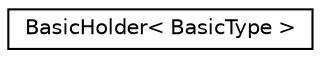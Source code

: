 digraph "Graphical Class Hierarchy"
{
  edge [fontname="Helvetica",fontsize="10",labelfontname="Helvetica",labelfontsize="10"];
  node [fontname="Helvetica",fontsize="10",shape=record];
  rankdir="LR";
  Node0 [label="BasicHolder\< BasicType \>",height=0.2,width=0.4,color="black", fillcolor="white", style="filled",URL="$classkaldi_1_1BasicHolder.html",tooltip="BasicHolder is valid for float, double, bool, and integer types. "];
}
